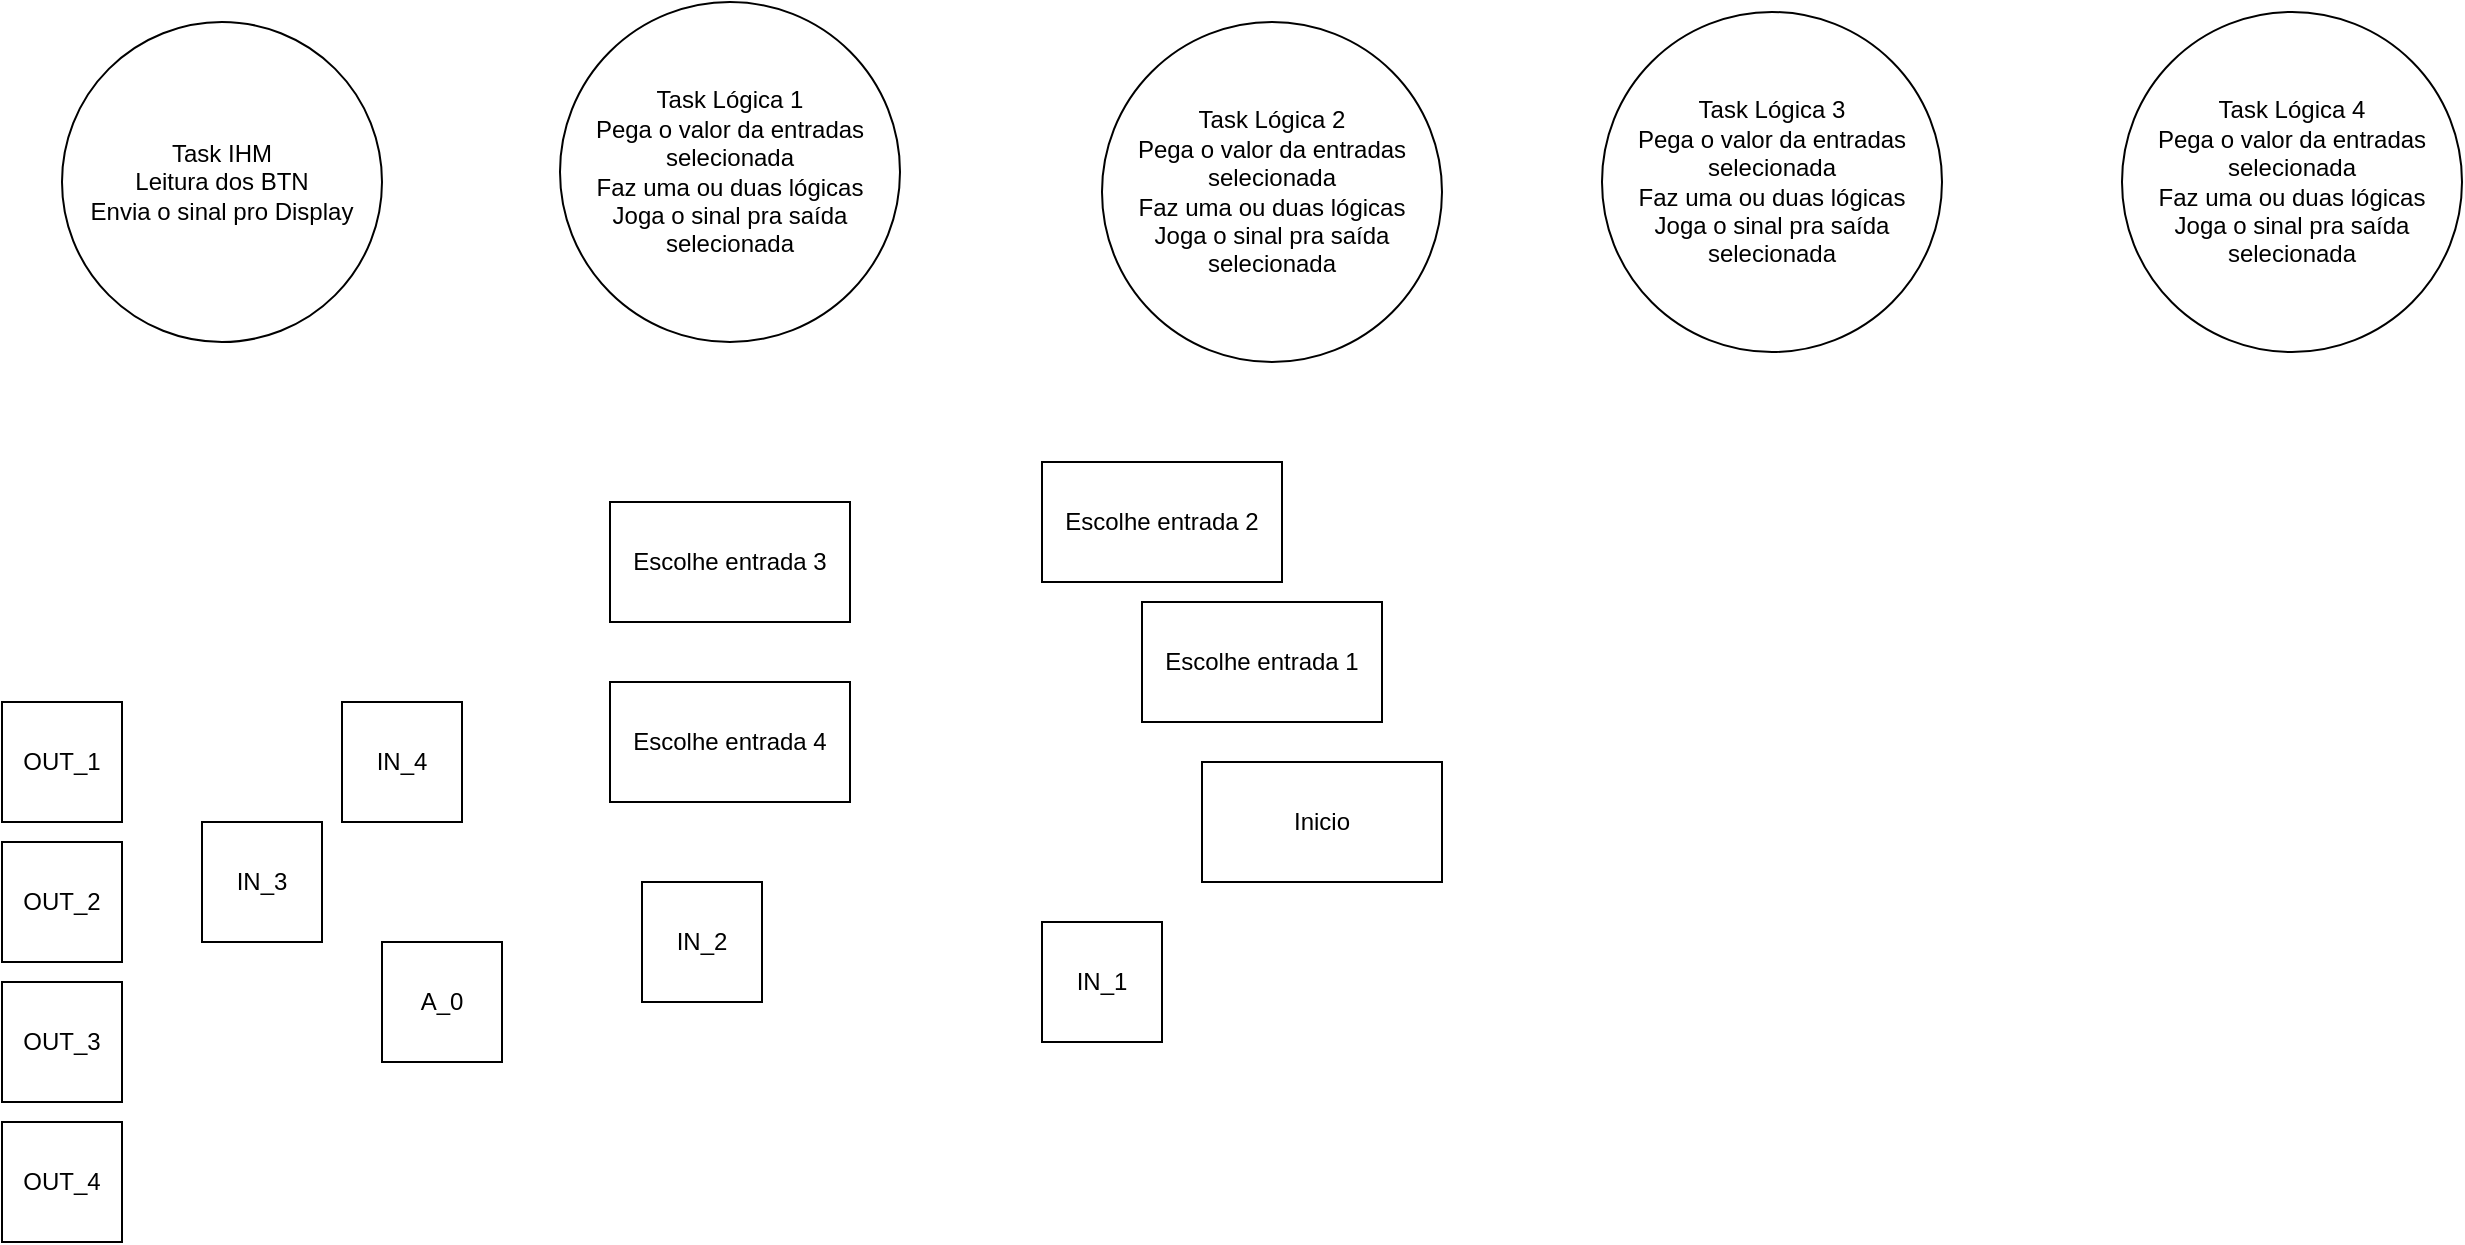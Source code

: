 <mxfile version="21.3.5" type="github">
  <diagram name="Página-1" id="CQQQ1_xxynBM_lZkvn02">
    <mxGraphModel dx="1434" dy="792" grid="1" gridSize="10" guides="1" tooltips="1" connect="1" arrows="1" fold="1" page="1" pageScale="1" pageWidth="827" pageHeight="1169" math="0" shadow="0">
      <root>
        <mxCell id="0" />
        <mxCell id="1" parent="0" />
        <mxCell id="xhrllQ4y0iZZigfFHR5F-1" value="IN_1" style="rounded=0;whiteSpace=wrap;html=1;" vertex="1" parent="1">
          <mxGeometry x="570" y="540" width="60" height="60" as="geometry" />
        </mxCell>
        <mxCell id="xhrllQ4y0iZZigfFHR5F-2" value="IN_2" style="rounded=0;whiteSpace=wrap;html=1;" vertex="1" parent="1">
          <mxGeometry x="370" y="520" width="60" height="60" as="geometry" />
        </mxCell>
        <mxCell id="xhrllQ4y0iZZigfFHR5F-3" value="IN_3" style="rounded=0;whiteSpace=wrap;html=1;" vertex="1" parent="1">
          <mxGeometry x="150" y="490" width="60" height="60" as="geometry" />
        </mxCell>
        <mxCell id="xhrllQ4y0iZZigfFHR5F-4" value="IN_4" style="rounded=0;whiteSpace=wrap;html=1;" vertex="1" parent="1">
          <mxGeometry x="220" y="430" width="60" height="60" as="geometry" />
        </mxCell>
        <mxCell id="xhrllQ4y0iZZigfFHR5F-5" value="A_0" style="rounded=0;whiteSpace=wrap;html=1;" vertex="1" parent="1">
          <mxGeometry x="240" y="550" width="60" height="60" as="geometry" />
        </mxCell>
        <mxCell id="xhrllQ4y0iZZigfFHR5F-6" value="OUT_1" style="rounded=0;whiteSpace=wrap;html=1;" vertex="1" parent="1">
          <mxGeometry x="50" y="430" width="60" height="60" as="geometry" />
        </mxCell>
        <mxCell id="xhrllQ4y0iZZigfFHR5F-7" value="OUT_2" style="rounded=0;whiteSpace=wrap;html=1;" vertex="1" parent="1">
          <mxGeometry x="50" y="500" width="60" height="60" as="geometry" />
        </mxCell>
        <mxCell id="xhrllQ4y0iZZigfFHR5F-8" value="OUT_3" style="rounded=0;whiteSpace=wrap;html=1;" vertex="1" parent="1">
          <mxGeometry x="50" y="570" width="60" height="60" as="geometry" />
        </mxCell>
        <mxCell id="xhrllQ4y0iZZigfFHR5F-9" value="OUT_4" style="rounded=0;whiteSpace=wrap;html=1;" vertex="1" parent="1">
          <mxGeometry x="50" y="640" width="60" height="60" as="geometry" />
        </mxCell>
        <mxCell id="xhrllQ4y0iZZigfFHR5F-10" value="Inicio" style="rounded=0;whiteSpace=wrap;html=1;" vertex="1" parent="1">
          <mxGeometry x="650" y="460" width="120" height="60" as="geometry" />
        </mxCell>
        <mxCell id="xhrllQ4y0iZZigfFHR5F-11" value="Escolhe entrada 1" style="rounded=0;whiteSpace=wrap;html=1;" vertex="1" parent="1">
          <mxGeometry x="620" y="380" width="120" height="60" as="geometry" />
        </mxCell>
        <mxCell id="xhrllQ4y0iZZigfFHR5F-13" value="Escolhe entrada 2" style="rounded=0;whiteSpace=wrap;html=1;" vertex="1" parent="1">
          <mxGeometry x="570" y="310" width="120" height="60" as="geometry" />
        </mxCell>
        <mxCell id="xhrllQ4y0iZZigfFHR5F-14" value="Escolhe entrada 3" style="rounded=0;whiteSpace=wrap;html=1;" vertex="1" parent="1">
          <mxGeometry x="354" y="330" width="120" height="60" as="geometry" />
        </mxCell>
        <mxCell id="xhrllQ4y0iZZigfFHR5F-15" value="Escolhe entrada 4" style="rounded=0;whiteSpace=wrap;html=1;" vertex="1" parent="1">
          <mxGeometry x="354" y="420" width="120" height="60" as="geometry" />
        </mxCell>
        <mxCell id="xhrllQ4y0iZZigfFHR5F-16" value="Task IHM&lt;br&gt;Leitura dos BTN&lt;br&gt;Envia o sinal pro Display" style="ellipse;whiteSpace=wrap;html=1;aspect=fixed;" vertex="1" parent="1">
          <mxGeometry x="80" y="90" width="160" height="160" as="geometry" />
        </mxCell>
        <mxCell id="xhrllQ4y0iZZigfFHR5F-19" value="Task Lógica 1&lt;br&gt;Pega o valor da entradas selecionada&lt;br&gt;Faz uma ou duas lógicas&lt;br&gt;Joga o sinal pra saída selecionada" style="ellipse;whiteSpace=wrap;html=1;aspect=fixed;" vertex="1" parent="1">
          <mxGeometry x="329" y="80" width="170" height="170" as="geometry" />
        </mxCell>
        <mxCell id="xhrllQ4y0iZZigfFHR5F-20" value="Task Lógica 2&lt;br&gt;Pega o valor da entradas selecionada&lt;br&gt;Faz uma ou duas lógicas&lt;br&gt;Joga o sinal pra saída selecionada" style="ellipse;whiteSpace=wrap;html=1;aspect=fixed;" vertex="1" parent="1">
          <mxGeometry x="600" y="90" width="170" height="170" as="geometry" />
        </mxCell>
        <mxCell id="xhrllQ4y0iZZigfFHR5F-21" value="Task Lógica 3&lt;br&gt;Pega o valor da entradas selecionada&lt;br&gt;Faz uma ou duas lógicas&lt;br&gt;Joga o sinal pra saída selecionada" style="ellipse;whiteSpace=wrap;html=1;aspect=fixed;" vertex="1" parent="1">
          <mxGeometry x="850" y="85" width="170" height="170" as="geometry" />
        </mxCell>
        <mxCell id="xhrllQ4y0iZZigfFHR5F-22" value="Task Lógica 4&lt;br&gt;Pega o valor da entradas selecionada&lt;br&gt;Faz uma ou duas lógicas&lt;br&gt;Joga o sinal pra saída selecionada" style="ellipse;whiteSpace=wrap;html=1;aspect=fixed;" vertex="1" parent="1">
          <mxGeometry x="1110" y="85" width="170" height="170" as="geometry" />
        </mxCell>
      </root>
    </mxGraphModel>
  </diagram>
</mxfile>
